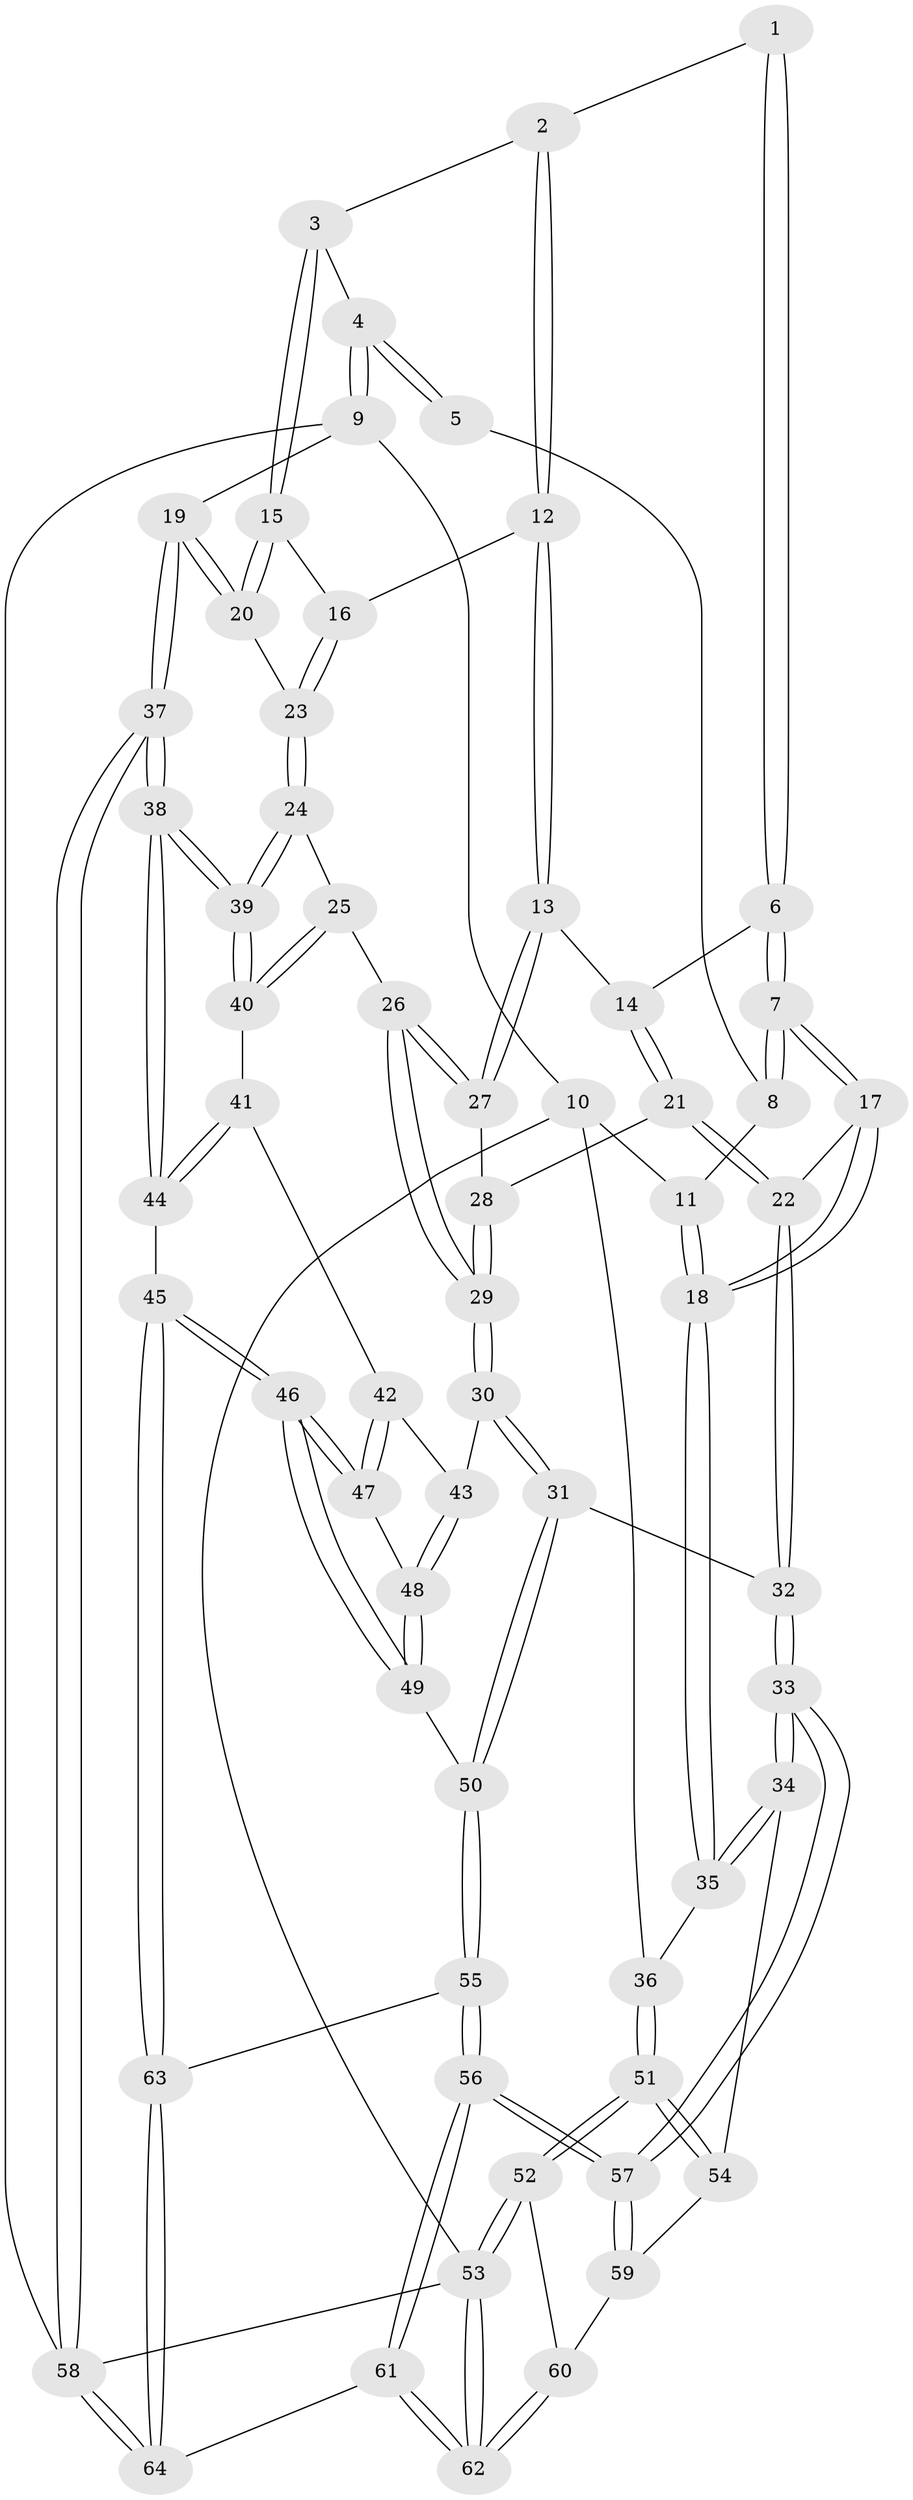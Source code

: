 // Generated by graph-tools (version 1.1) at 2025/51/03/09/25 03:51:11]
// undirected, 64 vertices, 157 edges
graph export_dot {
graph [start="1"]
  node [color=gray90,style=filled];
  1 [pos="+0.5890805509144104+0.10565653824712005"];
  2 [pos="+0.6840503976557174+0.15023116436010892"];
  3 [pos="+0.8298778809417555+0.09771836709202691"];
  4 [pos="+1+0"];
  5 [pos="+0.49397030878851067+0"];
  6 [pos="+0.36928801290551794+0.19524663691298683"];
  7 [pos="+0.33099652463131535+0.1860643846886297"];
  8 [pos="+0.08237095439359468+0"];
  9 [pos="+1+0"];
  10 [pos="+0+0"];
  11 [pos="+0+0"];
  12 [pos="+0.6330259501233091+0.287783160028196"];
  13 [pos="+0.5957824913682788+0.3059826813292525"];
  14 [pos="+0.44722181038937703+0.263545373424729"];
  15 [pos="+0.8488963151140824+0.3127528294778274"];
  16 [pos="+0.6350487917278019+0.2896549541700515"];
  17 [pos="+0.25041222622910136+0.4005033273590481"];
  18 [pos="+0.18232335748675282+0.44523239904230566"];
  19 [pos="+1+0.48736250255692304"];
  20 [pos="+0.8696600722160434+0.3997693866371174"];
  21 [pos="+0.4642638891558827+0.42276726796409664"];
  22 [pos="+0.3770578499628719+0.46067474919683965"];
  23 [pos="+0.7657948865654228+0.4496699816022417"];
  24 [pos="+0.7493059170112615+0.47335603782949276"];
  25 [pos="+0.7257006413709599+0.49223638100362177"];
  26 [pos="+0.6446157605605861+0.48308312169414863"];
  27 [pos="+0.5725040322529117+0.3825920899459502"];
  28 [pos="+0.49784512260975056+0.43262676128794686"];
  29 [pos="+0.5425776418243582+0.5331346702018169"];
  30 [pos="+0.5113543185550589+0.6092195058052937"];
  31 [pos="+0.4419625218693681+0.6199375808402591"];
  32 [pos="+0.42932690364748016+0.620033723687125"];
  33 [pos="+0.30827299293683663+0.7053368705722783"];
  34 [pos="+0.14109469808074407+0.552916006475018"];
  35 [pos="+0.11650305510517112+0.5002380353590218"];
  36 [pos="+0+0.4354059435578174"];
  37 [pos="+1+0.8770984525054264"];
  38 [pos="+1+0.8679641767444919"];
  39 [pos="+0.9122838459288235+0.6863382925587583"];
  40 [pos="+0.7090945663121836+0.5786473602104926"];
  41 [pos="+0.7010216884059354+0.5940424057176271"];
  42 [pos="+0.6397634807576291+0.6423502771227022"];
  43 [pos="+0.531623027988586+0.6238996718610601"];
  44 [pos="+0.8528585981895807+0.8327457672594283"];
  45 [pos="+0.7398714680250913+0.8363383137991532"];
  46 [pos="+0.7063833738217402+0.8214901108844123"];
  47 [pos="+0.664742348764791+0.7293196237611181"];
  48 [pos="+0.5482431867628724+0.7171564093349929"];
  49 [pos="+0.544267342594496+0.8306381590314172"];
  50 [pos="+0.5235756310626672+0.8417136095703468"];
  51 [pos="+0+0.7541507963924069"];
  52 [pos="+0+0.9782635620990492"];
  53 [pos="+0+1"];
  54 [pos="+0.06988394960922355+0.7456763944629765"];
  55 [pos="+0.5129861179160531+0.8497421655932084"];
  56 [pos="+0.37060270203695106+0.9159882292706663"];
  57 [pos="+0.3078052731972299+0.8015821974807013"];
  58 [pos="+1+1"];
  59 [pos="+0.11046052386851493+0.828675604223541"];
  60 [pos="+0.10080261665273398+0.8436484570503613"];
  61 [pos="+0.3309347046971265+1"];
  62 [pos="+0.16750250532755048+1"];
  63 [pos="+0.6379114882662926+1"];
  64 [pos="+0.5716659437568825+1"];
  1 -- 2;
  1 -- 6;
  1 -- 6;
  2 -- 3;
  2 -- 12;
  2 -- 12;
  3 -- 4;
  3 -- 15;
  3 -- 15;
  4 -- 5;
  4 -- 5;
  4 -- 9;
  4 -- 9;
  5 -- 8;
  6 -- 7;
  6 -- 7;
  6 -- 14;
  7 -- 8;
  7 -- 8;
  7 -- 17;
  7 -- 17;
  8 -- 11;
  9 -- 10;
  9 -- 19;
  9 -- 58;
  10 -- 11;
  10 -- 36;
  10 -- 53;
  11 -- 18;
  11 -- 18;
  12 -- 13;
  12 -- 13;
  12 -- 16;
  13 -- 14;
  13 -- 27;
  13 -- 27;
  14 -- 21;
  14 -- 21;
  15 -- 16;
  15 -- 20;
  15 -- 20;
  16 -- 23;
  16 -- 23;
  17 -- 18;
  17 -- 18;
  17 -- 22;
  18 -- 35;
  18 -- 35;
  19 -- 20;
  19 -- 20;
  19 -- 37;
  19 -- 37;
  20 -- 23;
  21 -- 22;
  21 -- 22;
  21 -- 28;
  22 -- 32;
  22 -- 32;
  23 -- 24;
  23 -- 24;
  24 -- 25;
  24 -- 39;
  24 -- 39;
  25 -- 26;
  25 -- 40;
  25 -- 40;
  26 -- 27;
  26 -- 27;
  26 -- 29;
  26 -- 29;
  27 -- 28;
  28 -- 29;
  28 -- 29;
  29 -- 30;
  29 -- 30;
  30 -- 31;
  30 -- 31;
  30 -- 43;
  31 -- 32;
  31 -- 50;
  31 -- 50;
  32 -- 33;
  32 -- 33;
  33 -- 34;
  33 -- 34;
  33 -- 57;
  33 -- 57;
  34 -- 35;
  34 -- 35;
  34 -- 54;
  35 -- 36;
  36 -- 51;
  36 -- 51;
  37 -- 38;
  37 -- 38;
  37 -- 58;
  37 -- 58;
  38 -- 39;
  38 -- 39;
  38 -- 44;
  38 -- 44;
  39 -- 40;
  39 -- 40;
  40 -- 41;
  41 -- 42;
  41 -- 44;
  41 -- 44;
  42 -- 43;
  42 -- 47;
  42 -- 47;
  43 -- 48;
  43 -- 48;
  44 -- 45;
  45 -- 46;
  45 -- 46;
  45 -- 63;
  45 -- 63;
  46 -- 47;
  46 -- 47;
  46 -- 49;
  46 -- 49;
  47 -- 48;
  48 -- 49;
  48 -- 49;
  49 -- 50;
  50 -- 55;
  50 -- 55;
  51 -- 52;
  51 -- 52;
  51 -- 54;
  51 -- 54;
  52 -- 53;
  52 -- 53;
  52 -- 60;
  53 -- 62;
  53 -- 62;
  53 -- 58;
  54 -- 59;
  55 -- 56;
  55 -- 56;
  55 -- 63;
  56 -- 57;
  56 -- 57;
  56 -- 61;
  56 -- 61;
  57 -- 59;
  57 -- 59;
  58 -- 64;
  58 -- 64;
  59 -- 60;
  60 -- 62;
  60 -- 62;
  61 -- 62;
  61 -- 62;
  61 -- 64;
  63 -- 64;
  63 -- 64;
}
